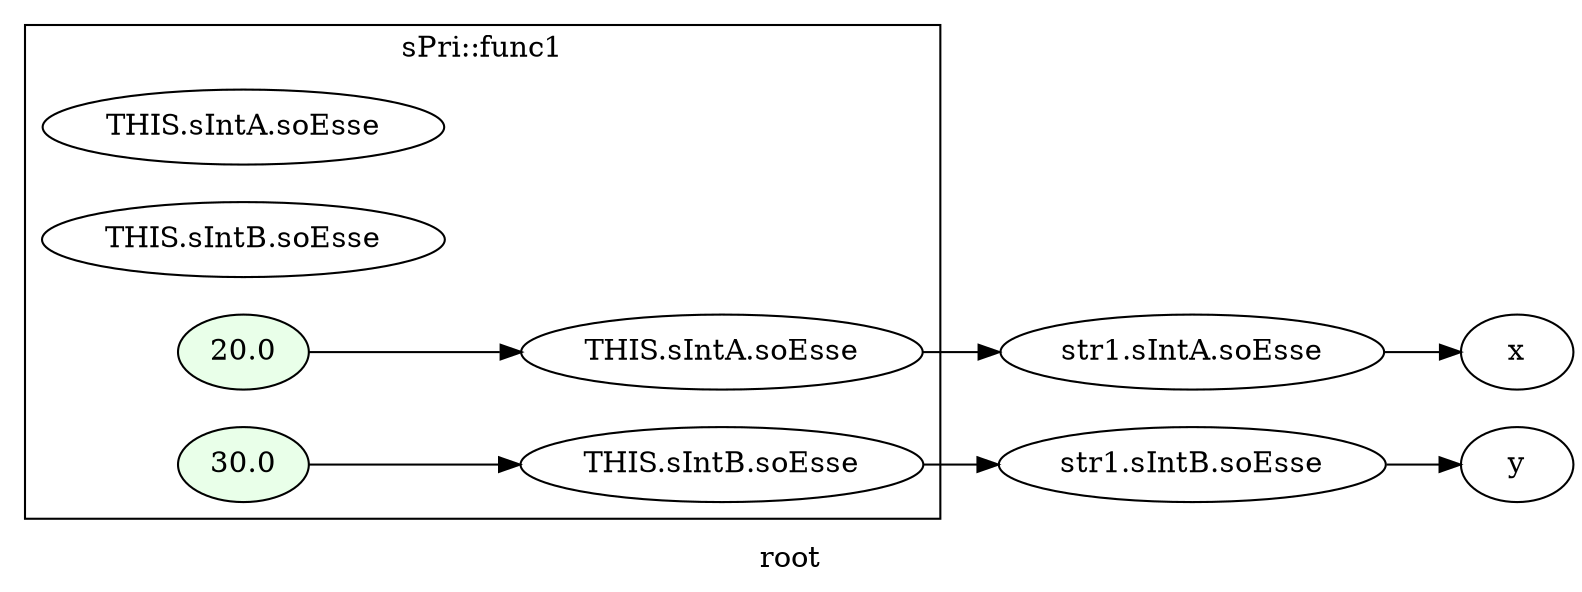 digraph G
{
rankdir=LR;
label = "root";
	node_000013 [ label = "str1.sIntA.soEsse", startingline=21 ]
	node_000014 [ label = "str1.sIntB.soEsse", startingline=21 ]
	node_000015 [ label = "x", startingline=23 ]
	node_000016 [ label = "y", startingline=24 ]
subgraph cluster_1 {
label = "sPri::func1";
parent = "G";
startingline = 21;
	node_000007 [ label = "THIS.sIntA.soEsse", startingline=12 ]
	node_000008 [ label = "THIS.sIntB.soEsse", startingline=12 ]
	node_000009 [ label = "20.0", style=filled, fillcolor="#E9FFE9", startingline=14 ]
	node_000010 [ label = "THIS.sIntA.soEsse", startingline=14 ]
	node_000011 [ label = "30.0", style=filled, fillcolor="#E9FFE9", startingline=15 ]
	node_000012 [ label = "THIS.sIntB.soEsse", startingline=15 ]
}
	node_000013 -> node_000015
	node_000014 -> node_000016
	node_000009 -> node_000010
	node_000010 -> node_000013
	node_000011 -> node_000012
	node_000012 -> node_000014
}
